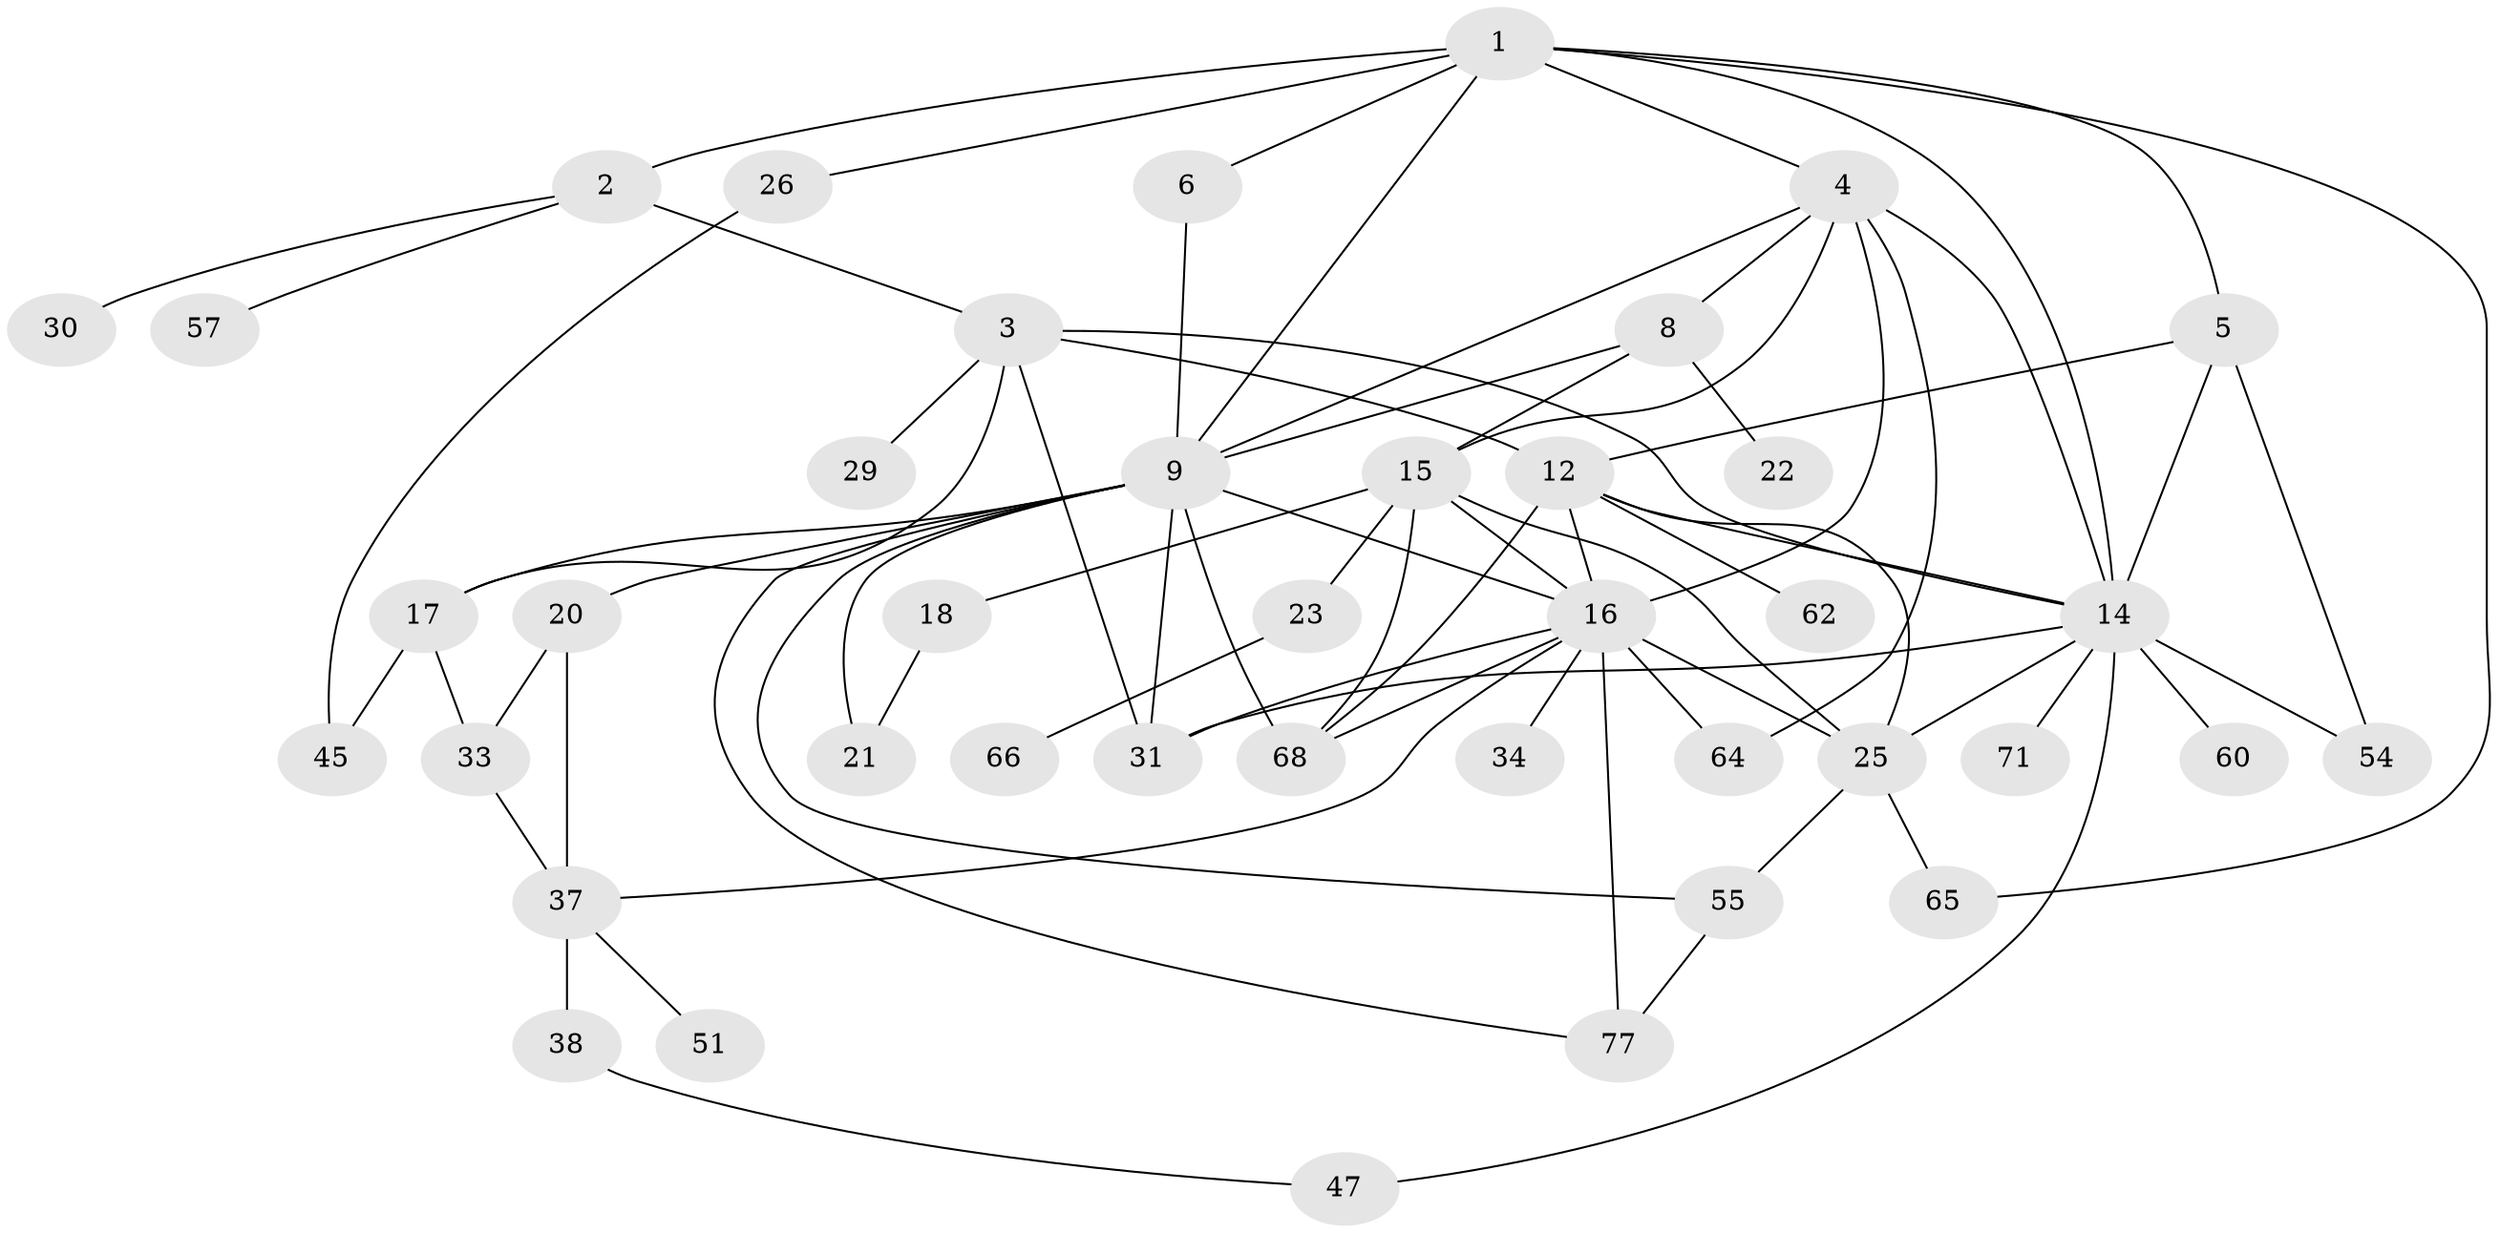 // original degree distribution, {8: 0.012048192771084338, 4: 0.1566265060240964, 5: 0.060240963855421686, 2: 0.3253012048192771, 3: 0.24096385542168675, 7: 0.012048192771084338, 6: 0.04819277108433735, 1: 0.14457831325301204}
// Generated by graph-tools (version 1.1) at 2025/13/03/09/25 04:13:18]
// undirected, 41 vertices, 74 edges
graph export_dot {
graph [start="1"]
  node [color=gray90,style=filled];
  1;
  2;
  3 [super="+7"];
  4 [super="+13"];
  5;
  6;
  8;
  9 [super="+10"];
  12 [super="+24+43+36"];
  14 [super="+63+19+28+79"];
  15 [super="+39+35"];
  16 [super="+32+48"];
  17 [super="+53"];
  18;
  20;
  21 [super="+67"];
  22;
  23;
  25 [super="+81+50+27"];
  26;
  29;
  30;
  31;
  33;
  34;
  37 [super="+41+44"];
  38 [super="+73"];
  45 [super="+72"];
  47;
  51;
  54;
  55 [super="+70"];
  57;
  60;
  62;
  64;
  65;
  66;
  68;
  71;
  77;
  1 -- 2;
  1 -- 4;
  1 -- 5;
  1 -- 6;
  1 -- 9;
  1 -- 26;
  1 -- 65;
  1 -- 14;
  2 -- 3;
  2 -- 30;
  2 -- 57;
  3 -- 17;
  3 -- 29;
  3 -- 12;
  3 -- 14;
  3 -- 31;
  4 -- 8;
  4 -- 16 [weight=2];
  4 -- 14;
  4 -- 64;
  4 -- 9;
  4 -- 15;
  5 -- 54;
  5 -- 14;
  5 -- 12;
  6 -- 9;
  8 -- 15;
  8 -- 22;
  8 -- 9;
  9 -- 55;
  9 -- 68;
  9 -- 77;
  9 -- 16;
  9 -- 17;
  9 -- 20;
  9 -- 21;
  9 -- 31;
  12 -- 68;
  12 -- 62;
  12 -- 14 [weight=2];
  12 -- 25;
  12 -- 16;
  14 -- 71;
  14 -- 54;
  14 -- 25 [weight=2];
  14 -- 60;
  14 -- 31;
  14 -- 47;
  15 -- 18;
  15 -- 23;
  15 -- 16;
  15 -- 25;
  15 -- 68;
  16 -- 37;
  16 -- 31;
  16 -- 77;
  16 -- 64;
  16 -- 34;
  16 -- 25;
  16 -- 68;
  17 -- 45 [weight=2];
  17 -- 33;
  18 -- 21;
  20 -- 33;
  20 -- 37;
  23 -- 66;
  25 -- 55;
  25 -- 65;
  26 -- 45;
  33 -- 37;
  37 -- 38;
  37 -- 51;
  38 -- 47;
  55 -- 77;
}
